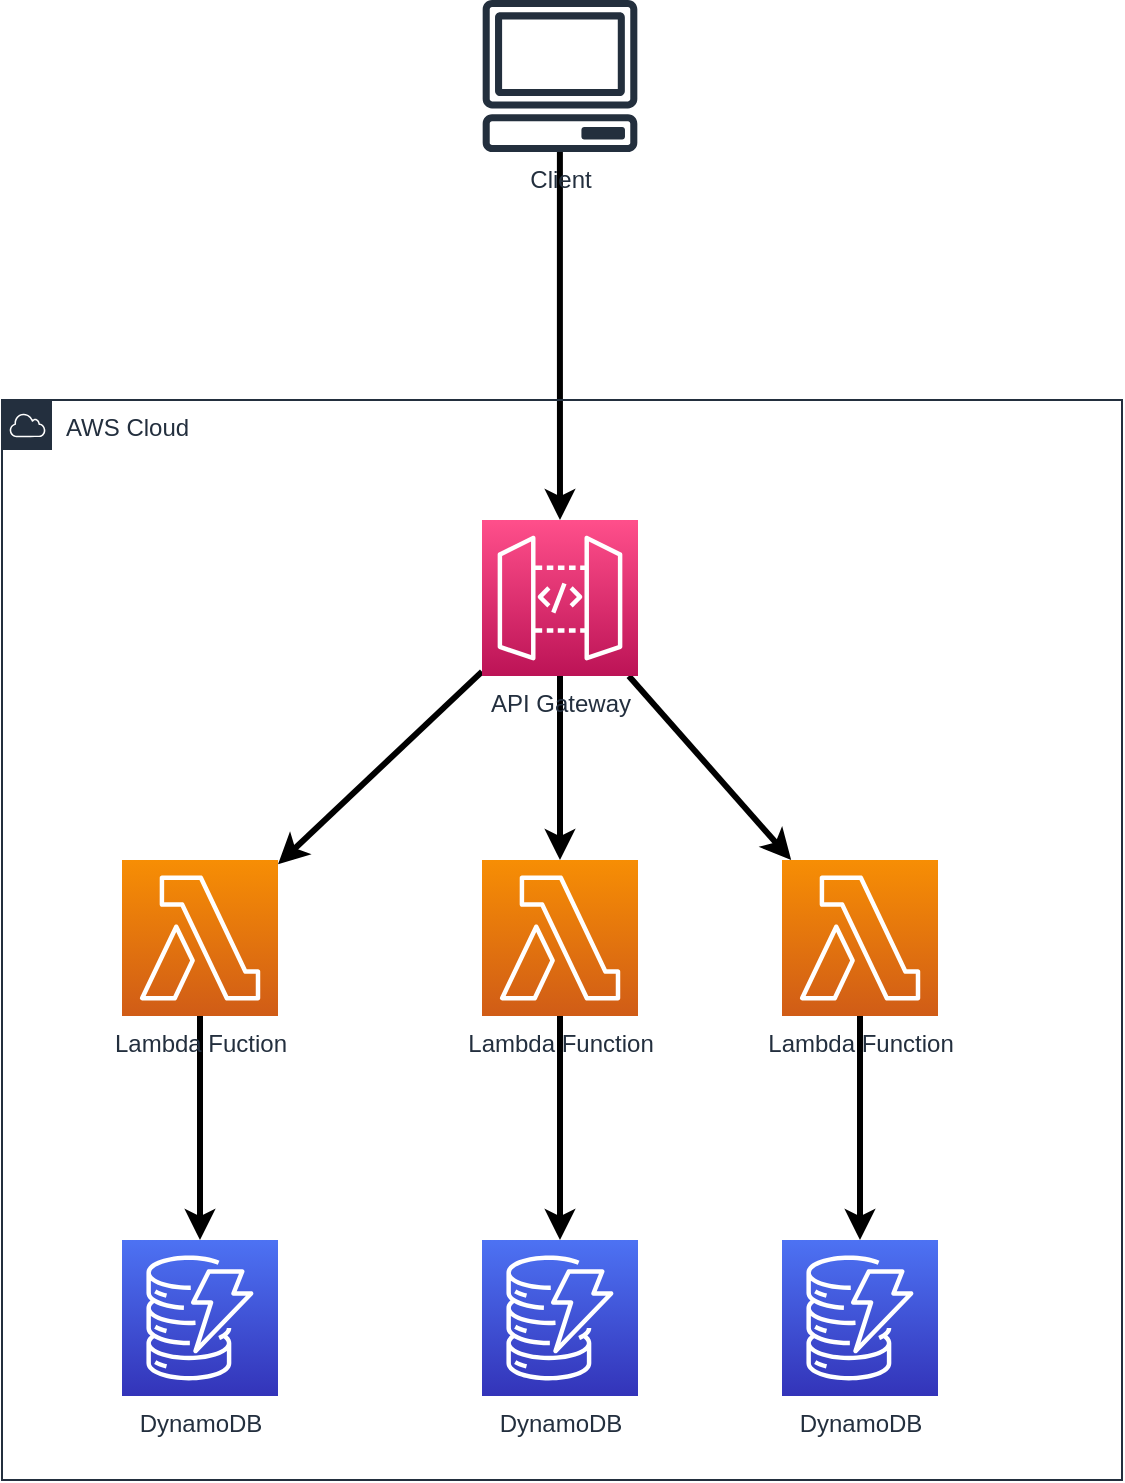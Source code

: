<mxfile version="15.7.3" type="device"><diagram id="Jqq7ZYosNHJVFauFcloM" name="Page-1"><mxGraphModel dx="1106" dy="852" grid="1" gridSize="10" guides="1" tooltips="1" connect="1" arrows="1" fold="1" page="1" pageScale="1" pageWidth="850" pageHeight="1100" math="0" shadow="0"><root><mxCell id="0"/><mxCell id="1" parent="0"/><mxCell id="YJ0N07vI-W_dVfbIx42Z-4" style="edgeStyle=orthogonalEdgeStyle;rounded=0;orthogonalLoop=1;jettySize=auto;html=1;strokeWidth=3;" edge="1" parent="1" source="YJ0N07vI-W_dVfbIx42Z-1" target="YJ0N07vI-W_dVfbIx42Z-3"><mxGeometry relative="1" as="geometry"/></mxCell><mxCell id="YJ0N07vI-W_dVfbIx42Z-1" value="Client" style="sketch=0;outlineConnect=0;fontColor=#232F3E;gradientColor=none;fillColor=#232F3D;strokeColor=none;dashed=0;verticalLabelPosition=bottom;verticalAlign=top;align=center;html=1;fontSize=12;fontStyle=0;aspect=fixed;pointerEvents=1;shape=mxgraph.aws4.client;" vertex="1" parent="1"><mxGeometry x="360" y="130" width="78" height="76" as="geometry"/></mxCell><mxCell id="YJ0N07vI-W_dVfbIx42Z-2" value="AWS Cloud" style="points=[[0,0],[0.25,0],[0.5,0],[0.75,0],[1,0],[1,0.25],[1,0.5],[1,0.75],[1,1],[0.75,1],[0.5,1],[0.25,1],[0,1],[0,0.75],[0,0.5],[0,0.25]];outlineConnect=0;gradientColor=none;html=1;whiteSpace=wrap;fontSize=12;fontStyle=0;shape=mxgraph.aws4.group;grIcon=mxgraph.aws4.group_aws_cloud;strokeColor=#232F3E;fillColor=none;verticalAlign=top;align=left;spacingLeft=30;fontColor=#232F3E;dashed=0;" vertex="1" parent="1"><mxGeometry x="120" y="330" width="560" height="540" as="geometry"/></mxCell><mxCell id="YJ0N07vI-W_dVfbIx42Z-8" style="rounded=0;orthogonalLoop=1;jettySize=auto;html=1;strokeWidth=3;" edge="1" parent="1" source="YJ0N07vI-W_dVfbIx42Z-3" target="YJ0N07vI-W_dVfbIx42Z-5"><mxGeometry relative="1" as="geometry"/></mxCell><mxCell id="YJ0N07vI-W_dVfbIx42Z-9" style="edgeStyle=none;rounded=0;orthogonalLoop=1;jettySize=auto;html=1;strokeWidth=3;" edge="1" parent="1" source="YJ0N07vI-W_dVfbIx42Z-3" target="YJ0N07vI-W_dVfbIx42Z-6"><mxGeometry relative="1" as="geometry"/></mxCell><mxCell id="YJ0N07vI-W_dVfbIx42Z-10" style="edgeStyle=none;rounded=0;orthogonalLoop=1;jettySize=auto;html=1;strokeWidth=3;" edge="1" parent="1" source="YJ0N07vI-W_dVfbIx42Z-3" target="YJ0N07vI-W_dVfbIx42Z-7"><mxGeometry relative="1" as="geometry"/></mxCell><mxCell id="YJ0N07vI-W_dVfbIx42Z-3" value="API Gateway" style="sketch=0;points=[[0,0,0],[0.25,0,0],[0.5,0,0],[0.75,0,0],[1,0,0],[0,1,0],[0.25,1,0],[0.5,1,0],[0.75,1,0],[1,1,0],[0,0.25,0],[0,0.5,0],[0,0.75,0],[1,0.25,0],[1,0.5,0],[1,0.75,0]];outlineConnect=0;fontColor=#232F3E;gradientColor=#FF4F8B;gradientDirection=north;fillColor=#BC1356;strokeColor=#ffffff;dashed=0;verticalLabelPosition=bottom;verticalAlign=top;align=center;html=1;fontSize=12;fontStyle=0;aspect=fixed;shape=mxgraph.aws4.resourceIcon;resIcon=mxgraph.aws4.api_gateway;" vertex="1" parent="1"><mxGeometry x="360" y="390" width="78" height="78" as="geometry"/></mxCell><mxCell id="YJ0N07vI-W_dVfbIx42Z-16" style="edgeStyle=none;rounded=0;orthogonalLoop=1;jettySize=auto;html=1;strokeWidth=3;" edge="1" parent="1" source="YJ0N07vI-W_dVfbIx42Z-5" target="YJ0N07vI-W_dVfbIx42Z-11"><mxGeometry relative="1" as="geometry"/></mxCell><mxCell id="YJ0N07vI-W_dVfbIx42Z-5" value="Lambda Fuction" style="sketch=0;points=[[0,0,0],[0.25,0,0],[0.5,0,0],[0.75,0,0],[1,0,0],[0,1,0],[0.25,1,0],[0.5,1,0],[0.75,1,0],[1,1,0],[0,0.25,0],[0,0.5,0],[0,0.75,0],[1,0.25,0],[1,0.5,0],[1,0.75,0]];outlineConnect=0;fontColor=#232F3E;gradientColor=#F78E04;gradientDirection=north;fillColor=#D05C17;strokeColor=#ffffff;dashed=0;verticalLabelPosition=bottom;verticalAlign=top;align=center;html=1;fontSize=12;fontStyle=0;aspect=fixed;shape=mxgraph.aws4.resourceIcon;resIcon=mxgraph.aws4.lambda;" vertex="1" parent="1"><mxGeometry x="180" y="560" width="78" height="78" as="geometry"/></mxCell><mxCell id="YJ0N07vI-W_dVfbIx42Z-15" style="edgeStyle=none;rounded=0;orthogonalLoop=1;jettySize=auto;html=1;strokeWidth=3;" edge="1" parent="1" source="YJ0N07vI-W_dVfbIx42Z-6" target="YJ0N07vI-W_dVfbIx42Z-13"><mxGeometry relative="1" as="geometry"/></mxCell><mxCell id="YJ0N07vI-W_dVfbIx42Z-6" value="Lambda Function" style="sketch=0;points=[[0,0,0],[0.25,0,0],[0.5,0,0],[0.75,0,0],[1,0,0],[0,1,0],[0.25,1,0],[0.5,1,0],[0.75,1,0],[1,1,0],[0,0.25,0],[0,0.5,0],[0,0.75,0],[1,0.25,0],[1,0.5,0],[1,0.75,0]];outlineConnect=0;fontColor=#232F3E;gradientColor=#F78E04;gradientDirection=north;fillColor=#D05C17;strokeColor=#ffffff;dashed=0;verticalLabelPosition=bottom;verticalAlign=top;align=center;html=1;fontSize=12;fontStyle=0;aspect=fixed;shape=mxgraph.aws4.resourceIcon;resIcon=mxgraph.aws4.lambda;" vertex="1" parent="1"><mxGeometry x="360" y="560" width="78" height="78" as="geometry"/></mxCell><mxCell id="YJ0N07vI-W_dVfbIx42Z-14" style="edgeStyle=none;rounded=0;orthogonalLoop=1;jettySize=auto;html=1;strokeWidth=3;" edge="1" parent="1" source="YJ0N07vI-W_dVfbIx42Z-7" target="YJ0N07vI-W_dVfbIx42Z-12"><mxGeometry relative="1" as="geometry"/></mxCell><mxCell id="YJ0N07vI-W_dVfbIx42Z-7" value="Lambda Function" style="sketch=0;points=[[0,0,0],[0.25,0,0],[0.5,0,0],[0.75,0,0],[1,0,0],[0,1,0],[0.25,1,0],[0.5,1,0],[0.75,1,0],[1,1,0],[0,0.25,0],[0,0.5,0],[0,0.75,0],[1,0.25,0],[1,0.5,0],[1,0.75,0]];outlineConnect=0;fontColor=#232F3E;gradientColor=#F78E04;gradientDirection=north;fillColor=#D05C17;strokeColor=#ffffff;dashed=0;verticalLabelPosition=bottom;verticalAlign=top;align=center;html=1;fontSize=12;fontStyle=0;aspect=fixed;shape=mxgraph.aws4.resourceIcon;resIcon=mxgraph.aws4.lambda;" vertex="1" parent="1"><mxGeometry x="510" y="560" width="78" height="78" as="geometry"/></mxCell><mxCell id="YJ0N07vI-W_dVfbIx42Z-11" value="DynamoDB" style="sketch=0;points=[[0,0,0],[0.25,0,0],[0.5,0,0],[0.75,0,0],[1,0,0],[0,1,0],[0.25,1,0],[0.5,1,0],[0.75,1,0],[1,1,0],[0,0.25,0],[0,0.5,0],[0,0.75,0],[1,0.25,0],[1,0.5,0],[1,0.75,0]];outlineConnect=0;fontColor=#232F3E;gradientColor=#4D72F3;gradientDirection=north;fillColor=#3334B9;strokeColor=#ffffff;dashed=0;verticalLabelPosition=bottom;verticalAlign=top;align=center;html=1;fontSize=12;fontStyle=0;aspect=fixed;shape=mxgraph.aws4.resourceIcon;resIcon=mxgraph.aws4.dynamodb;" vertex="1" parent="1"><mxGeometry x="180" y="750" width="78" height="78" as="geometry"/></mxCell><mxCell id="YJ0N07vI-W_dVfbIx42Z-12" value="DynamoDB" style="sketch=0;points=[[0,0,0],[0.25,0,0],[0.5,0,0],[0.75,0,0],[1,0,0],[0,1,0],[0.25,1,0],[0.5,1,0],[0.75,1,0],[1,1,0],[0,0.25,0],[0,0.5,0],[0,0.75,0],[1,0.25,0],[1,0.5,0],[1,0.75,0]];outlineConnect=0;fontColor=#232F3E;gradientColor=#4D72F3;gradientDirection=north;fillColor=#3334B9;strokeColor=#ffffff;dashed=0;verticalLabelPosition=bottom;verticalAlign=top;align=center;html=1;fontSize=12;fontStyle=0;aspect=fixed;shape=mxgraph.aws4.resourceIcon;resIcon=mxgraph.aws4.dynamodb;" vertex="1" parent="1"><mxGeometry x="510" y="750" width="78" height="78" as="geometry"/></mxCell><mxCell id="YJ0N07vI-W_dVfbIx42Z-13" value="DynamoDB" style="sketch=0;points=[[0,0,0],[0.25,0,0],[0.5,0,0],[0.75,0,0],[1,0,0],[0,1,0],[0.25,1,0],[0.5,1,0],[0.75,1,0],[1,1,0],[0,0.25,0],[0,0.5,0],[0,0.75,0],[1,0.25,0],[1,0.5,0],[1,0.75,0]];outlineConnect=0;fontColor=#232F3E;gradientColor=#4D72F3;gradientDirection=north;fillColor=#3334B9;strokeColor=#ffffff;dashed=0;verticalLabelPosition=bottom;verticalAlign=top;align=center;html=1;fontSize=12;fontStyle=0;aspect=fixed;shape=mxgraph.aws4.resourceIcon;resIcon=mxgraph.aws4.dynamodb;" vertex="1" parent="1"><mxGeometry x="360" y="750" width="78" height="78" as="geometry"/></mxCell></root></mxGraphModel></diagram></mxfile>